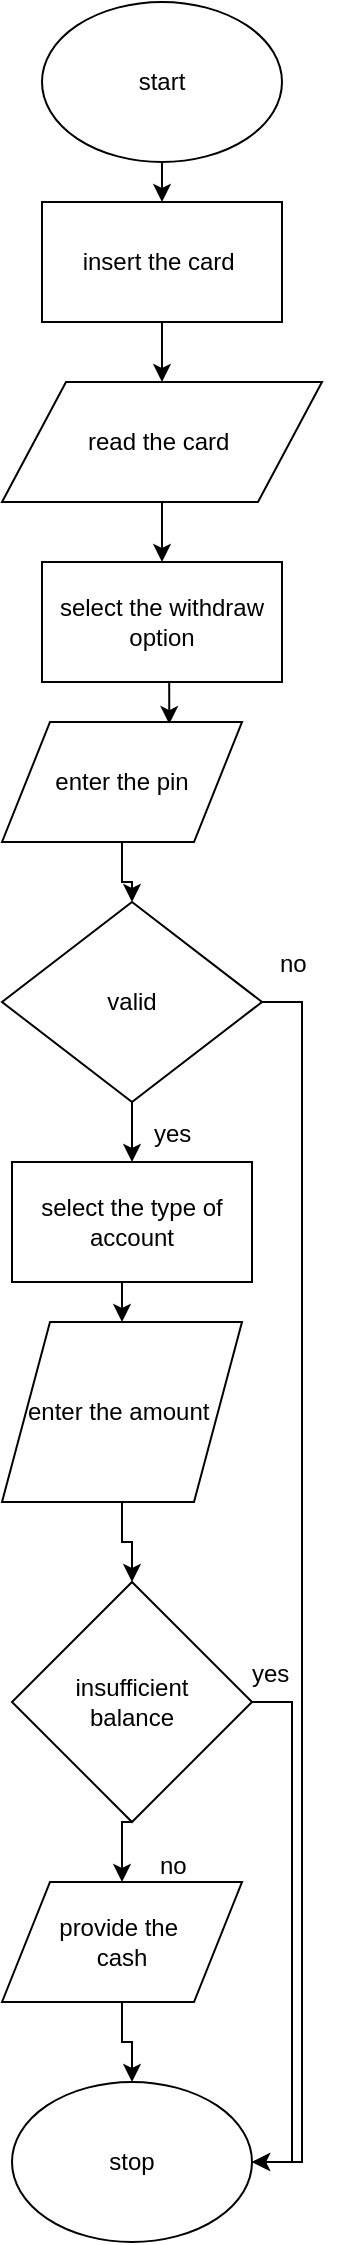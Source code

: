 <mxfile version="12.1.3" type="device" pages="1"><diagram id="_1dSWhO3JYfHoNoHCkc6" name="Page-1"><mxGraphModel dx="1024" dy="530" grid="1" gridSize="10" guides="1" tooltips="1" connect="1" arrows="1" fold="1" page="1" pageScale="1" pageWidth="827" pageHeight="1169" math="0" shadow="0"><root><mxCell id="0"/><mxCell id="1" parent="0"/><mxCell id="eR-Fn_RYgTz-HhsK76pn-15" style="edgeStyle=orthogonalEdgeStyle;rounded=0;orthogonalLoop=1;jettySize=auto;html=1;exitX=0.5;exitY=1;exitDx=0;exitDy=0;entryX=0.5;entryY=0;entryDx=0;entryDy=0;" edge="1" parent="1" source="eR-Fn_RYgTz-HhsK76pn-1" target="eR-Fn_RYgTz-HhsK76pn-2"><mxGeometry relative="1" as="geometry"/></mxCell><mxCell id="eR-Fn_RYgTz-HhsK76pn-1" value="start" style="ellipse;whiteSpace=wrap;html=1;" vertex="1" parent="1"><mxGeometry x="340" y="20" width="120" height="80" as="geometry"/></mxCell><mxCell id="eR-Fn_RYgTz-HhsK76pn-16" style="edgeStyle=orthogonalEdgeStyle;rounded=0;orthogonalLoop=1;jettySize=auto;html=1;exitX=0.5;exitY=1;exitDx=0;exitDy=0;entryX=0.5;entryY=0;entryDx=0;entryDy=0;" edge="1" parent="1" source="eR-Fn_RYgTz-HhsK76pn-2" target="eR-Fn_RYgTz-HhsK76pn-3"><mxGeometry relative="1" as="geometry"/></mxCell><mxCell id="eR-Fn_RYgTz-HhsK76pn-2" value="insert the card&amp;nbsp;" style="rounded=0;whiteSpace=wrap;html=1;" vertex="1" parent="1"><mxGeometry x="340" y="120" width="120" height="60" as="geometry"/></mxCell><mxCell id="eR-Fn_RYgTz-HhsK76pn-17" style="edgeStyle=orthogonalEdgeStyle;rounded=0;orthogonalLoop=1;jettySize=auto;html=1;exitX=0.5;exitY=1;exitDx=0;exitDy=0;entryX=0.5;entryY=0;entryDx=0;entryDy=0;" edge="1" parent="1" source="eR-Fn_RYgTz-HhsK76pn-3" target="eR-Fn_RYgTz-HhsK76pn-6"><mxGeometry relative="1" as="geometry"/></mxCell><mxCell id="eR-Fn_RYgTz-HhsK76pn-3" value="read the card&amp;nbsp;" style="shape=parallelogram;perimeter=parallelogramPerimeter;whiteSpace=wrap;html=1;" vertex="1" parent="1"><mxGeometry x="320" y="210" width="160" height="60" as="geometry"/></mxCell><mxCell id="eR-Fn_RYgTz-HhsK76pn-18" style="edgeStyle=orthogonalEdgeStyle;rounded=0;orthogonalLoop=1;jettySize=auto;html=1;exitX=0.5;exitY=1;exitDx=0;exitDy=0;entryX=0.697;entryY=0.017;entryDx=0;entryDy=0;entryPerimeter=0;" edge="1" parent="1" source="eR-Fn_RYgTz-HhsK76pn-6" target="eR-Fn_RYgTz-HhsK76pn-7"><mxGeometry relative="1" as="geometry"/></mxCell><mxCell id="eR-Fn_RYgTz-HhsK76pn-6" value="select the withdraw option" style="rounded=0;whiteSpace=wrap;html=1;" vertex="1" parent="1"><mxGeometry x="340" y="300" width="120" height="60" as="geometry"/></mxCell><mxCell id="eR-Fn_RYgTz-HhsK76pn-19" style="edgeStyle=orthogonalEdgeStyle;rounded=0;orthogonalLoop=1;jettySize=auto;html=1;exitX=0.5;exitY=1;exitDx=0;exitDy=0;" edge="1" parent="1" source="eR-Fn_RYgTz-HhsK76pn-7" target="eR-Fn_RYgTz-HhsK76pn-8"><mxGeometry relative="1" as="geometry"/></mxCell><mxCell id="eR-Fn_RYgTz-HhsK76pn-7" value="enter the pin" style="shape=parallelogram;perimeter=parallelogramPerimeter;whiteSpace=wrap;html=1;" vertex="1" parent="1"><mxGeometry x="320" y="380" width="120" height="60" as="geometry"/></mxCell><mxCell id="eR-Fn_RYgTz-HhsK76pn-20" style="edgeStyle=orthogonalEdgeStyle;rounded=0;orthogonalLoop=1;jettySize=auto;html=1;exitX=0.5;exitY=1;exitDx=0;exitDy=0;" edge="1" parent="1" source="eR-Fn_RYgTz-HhsK76pn-8" target="eR-Fn_RYgTz-HhsK76pn-9"><mxGeometry relative="1" as="geometry"/></mxCell><mxCell id="eR-Fn_RYgTz-HhsK76pn-27" style="edgeStyle=orthogonalEdgeStyle;rounded=0;orthogonalLoop=1;jettySize=auto;html=1;exitX=1;exitY=0.5;exitDx=0;exitDy=0;entryX=1;entryY=0.5;entryDx=0;entryDy=0;" edge="1" parent="1" source="eR-Fn_RYgTz-HhsK76pn-8" target="eR-Fn_RYgTz-HhsK76pn-14"><mxGeometry relative="1" as="geometry"/></mxCell><mxCell id="eR-Fn_RYgTz-HhsK76pn-8" value="valid" style="rhombus;whiteSpace=wrap;html=1;" vertex="1" parent="1"><mxGeometry x="320" y="470" width="130" height="100" as="geometry"/></mxCell><mxCell id="eR-Fn_RYgTz-HhsK76pn-21" style="edgeStyle=orthogonalEdgeStyle;rounded=0;orthogonalLoop=1;jettySize=auto;html=1;exitX=0.5;exitY=1;exitDx=0;exitDy=0;entryX=0.5;entryY=0;entryDx=0;entryDy=0;" edge="1" parent="1" source="eR-Fn_RYgTz-HhsK76pn-9" target="eR-Fn_RYgTz-HhsK76pn-10"><mxGeometry relative="1" as="geometry"/></mxCell><mxCell id="eR-Fn_RYgTz-HhsK76pn-9" value="select the type of account" style="rounded=0;whiteSpace=wrap;html=1;" vertex="1" parent="1"><mxGeometry x="325" y="600" width="120" height="60" as="geometry"/></mxCell><mxCell id="eR-Fn_RYgTz-HhsK76pn-22" style="edgeStyle=orthogonalEdgeStyle;rounded=0;orthogonalLoop=1;jettySize=auto;html=1;exitX=0.5;exitY=1;exitDx=0;exitDy=0;entryX=0.5;entryY=0;entryDx=0;entryDy=0;" edge="1" parent="1" source="eR-Fn_RYgTz-HhsK76pn-10" target="eR-Fn_RYgTz-HhsK76pn-11"><mxGeometry relative="1" as="geometry"/></mxCell><mxCell id="eR-Fn_RYgTz-HhsK76pn-10" value="enter the amount&amp;nbsp;" style="shape=parallelogram;perimeter=parallelogramPerimeter;whiteSpace=wrap;html=1;" vertex="1" parent="1"><mxGeometry x="320" y="680" width="120" height="90" as="geometry"/></mxCell><mxCell id="eR-Fn_RYgTz-HhsK76pn-23" style="edgeStyle=orthogonalEdgeStyle;rounded=0;orthogonalLoop=1;jettySize=auto;html=1;exitX=0.5;exitY=1;exitDx=0;exitDy=0;entryX=0.5;entryY=0;entryDx=0;entryDy=0;" edge="1" parent="1" source="eR-Fn_RYgTz-HhsK76pn-11" target="eR-Fn_RYgTz-HhsK76pn-13"><mxGeometry relative="1" as="geometry"/></mxCell><mxCell id="eR-Fn_RYgTz-HhsK76pn-25" style="edgeStyle=orthogonalEdgeStyle;rounded=0;orthogonalLoop=1;jettySize=auto;html=1;exitX=1;exitY=0.5;exitDx=0;exitDy=0;entryX=1;entryY=0.5;entryDx=0;entryDy=0;" edge="1" parent="1" source="eR-Fn_RYgTz-HhsK76pn-11" target="eR-Fn_RYgTz-HhsK76pn-14"><mxGeometry relative="1" as="geometry"/></mxCell><mxCell id="eR-Fn_RYgTz-HhsK76pn-11" value="insufficient&lt;br&gt;balance" style="rhombus;whiteSpace=wrap;html=1;" vertex="1" parent="1"><mxGeometry x="325" y="810" width="120" height="120" as="geometry"/></mxCell><mxCell id="eR-Fn_RYgTz-HhsK76pn-24" style="edgeStyle=orthogonalEdgeStyle;rounded=0;orthogonalLoop=1;jettySize=auto;html=1;exitX=0.5;exitY=1;exitDx=0;exitDy=0;entryX=0.5;entryY=0;entryDx=0;entryDy=0;" edge="1" parent="1" source="eR-Fn_RYgTz-HhsK76pn-13" target="eR-Fn_RYgTz-HhsK76pn-14"><mxGeometry relative="1" as="geometry"/></mxCell><mxCell id="eR-Fn_RYgTz-HhsK76pn-13" value="provide the&amp;nbsp;&lt;br&gt;cash" style="shape=parallelogram;perimeter=parallelogramPerimeter;whiteSpace=wrap;html=1;" vertex="1" parent="1"><mxGeometry x="320" y="960" width="120" height="60" as="geometry"/></mxCell><mxCell id="eR-Fn_RYgTz-HhsK76pn-14" value="stop" style="ellipse;whiteSpace=wrap;html=1;" vertex="1" parent="1"><mxGeometry x="325" y="1060" width="120" height="80" as="geometry"/></mxCell><mxCell id="eR-Fn_RYgTz-HhsK76pn-28" value="yes" style="text;html=1;resizable=0;points=[];autosize=1;align=left;verticalAlign=top;spacingTop=-4;" vertex="1" parent="1"><mxGeometry x="394" y="576" width="30" height="20" as="geometry"/></mxCell><mxCell id="eR-Fn_RYgTz-HhsK76pn-29" value="no" style="text;html=1;resizable=0;points=[];autosize=1;align=left;verticalAlign=top;spacingTop=-4;" vertex="1" parent="1"><mxGeometry x="457" y="491" width="30" height="20" as="geometry"/></mxCell><mxCell id="eR-Fn_RYgTz-HhsK76pn-30" value="no" style="text;html=1;resizable=0;points=[];autosize=1;align=left;verticalAlign=top;spacingTop=-4;" vertex="1" parent="1"><mxGeometry x="397" y="942" width="30" height="20" as="geometry"/></mxCell><mxCell id="eR-Fn_RYgTz-HhsK76pn-31" value="yes" style="text;html=1;resizable=0;points=[];autosize=1;align=left;verticalAlign=top;spacingTop=-4;" vertex="1" parent="1"><mxGeometry x="443" y="846" width="30" height="20" as="geometry"/></mxCell></root></mxGraphModel></diagram></mxfile>